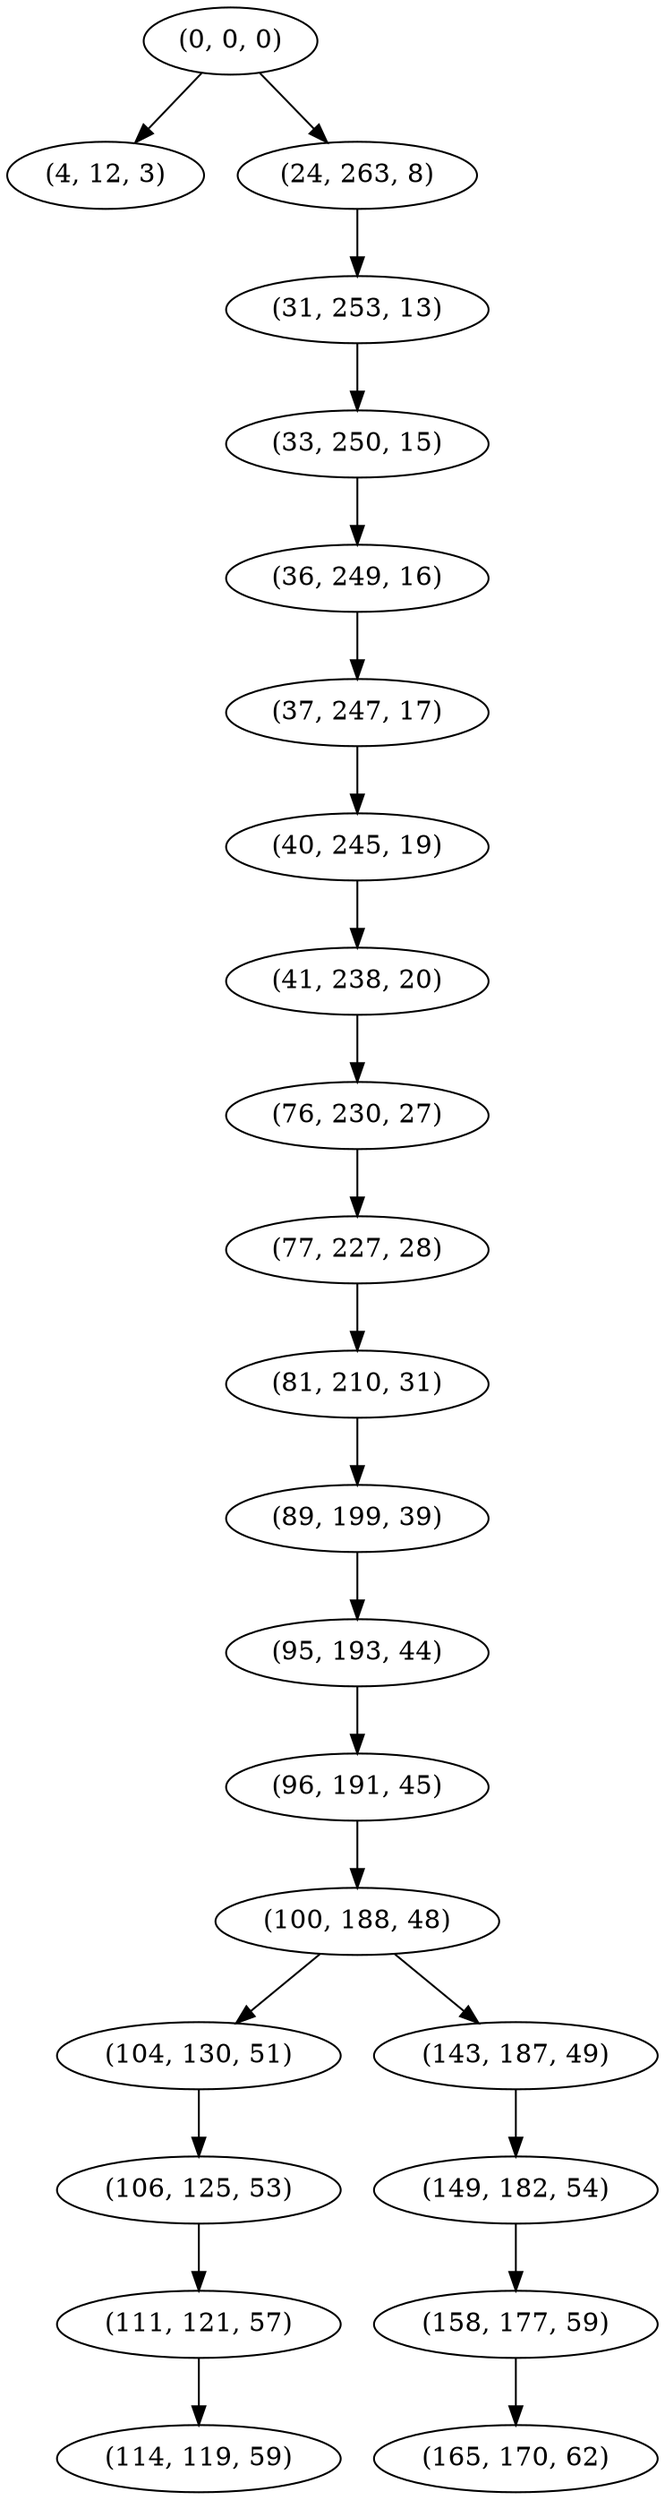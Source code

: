 digraph tree {
    "(0, 0, 0)";
    "(4, 12, 3)";
    "(24, 263, 8)";
    "(31, 253, 13)";
    "(33, 250, 15)";
    "(36, 249, 16)";
    "(37, 247, 17)";
    "(40, 245, 19)";
    "(41, 238, 20)";
    "(76, 230, 27)";
    "(77, 227, 28)";
    "(81, 210, 31)";
    "(89, 199, 39)";
    "(95, 193, 44)";
    "(96, 191, 45)";
    "(100, 188, 48)";
    "(104, 130, 51)";
    "(106, 125, 53)";
    "(111, 121, 57)";
    "(114, 119, 59)";
    "(143, 187, 49)";
    "(149, 182, 54)";
    "(158, 177, 59)";
    "(165, 170, 62)";
    "(0, 0, 0)" -> "(4, 12, 3)";
    "(0, 0, 0)" -> "(24, 263, 8)";
    "(24, 263, 8)" -> "(31, 253, 13)";
    "(31, 253, 13)" -> "(33, 250, 15)";
    "(33, 250, 15)" -> "(36, 249, 16)";
    "(36, 249, 16)" -> "(37, 247, 17)";
    "(37, 247, 17)" -> "(40, 245, 19)";
    "(40, 245, 19)" -> "(41, 238, 20)";
    "(41, 238, 20)" -> "(76, 230, 27)";
    "(76, 230, 27)" -> "(77, 227, 28)";
    "(77, 227, 28)" -> "(81, 210, 31)";
    "(81, 210, 31)" -> "(89, 199, 39)";
    "(89, 199, 39)" -> "(95, 193, 44)";
    "(95, 193, 44)" -> "(96, 191, 45)";
    "(96, 191, 45)" -> "(100, 188, 48)";
    "(100, 188, 48)" -> "(104, 130, 51)";
    "(100, 188, 48)" -> "(143, 187, 49)";
    "(104, 130, 51)" -> "(106, 125, 53)";
    "(106, 125, 53)" -> "(111, 121, 57)";
    "(111, 121, 57)" -> "(114, 119, 59)";
    "(143, 187, 49)" -> "(149, 182, 54)";
    "(149, 182, 54)" -> "(158, 177, 59)";
    "(158, 177, 59)" -> "(165, 170, 62)";
}
